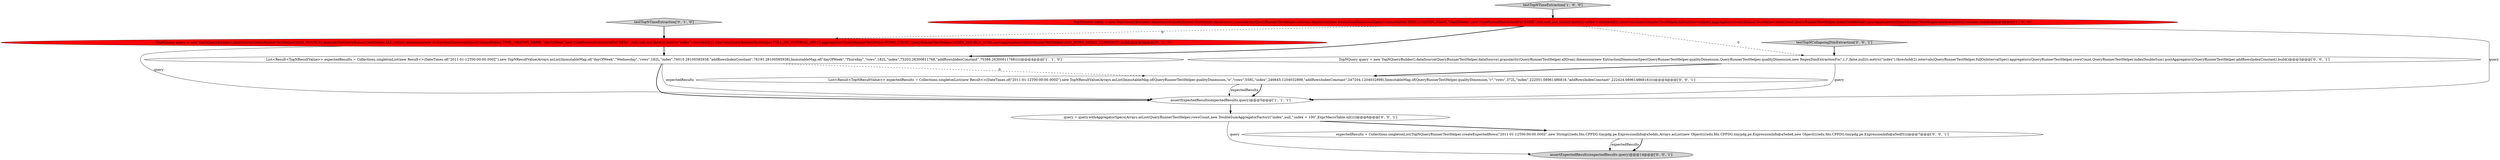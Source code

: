 digraph {
5 [style = filled, label = "TopNQuery query = new TopNQueryBuilder().dataSource(QueryRunnerTestHelper.DATA_SOURCE).granularity(QueryRunnerTestHelper.ALL_GRAN).dimension(new ExtractionDimensionSpec(ColumnHolder.TIME_COLUMN_NAME,\"dayOfWeek\",new TimeFormatExtractionFn(\"EEEE\",null,null,null,false))).metric(\"index\").threshold(2).intervals(QueryRunnerTestHelper.FULL_ON_INTERVAL_SPEC).aggregators(QueryRunnerTestHelper.ROWS_COUNT,QueryRunnerTestHelper.INDEX_DOUBLE_SUM).postAggregators(QueryRunnerTestHelper.ADD_ROWS_INDEX_CONSTANT).build()@@@3@@@['0', '1', '0']", fillcolor = red, shape = ellipse image = "AAA1AAABBB2BBB"];
7 [style = filled, label = "query = query.withAggregatorSpecs(Arrays.asList(QueryRunnerTestHelper.rowsCount,new DoubleSumAggregatorFactory(\"index\",null,\"-index + 100\",ExprMacroTable.nil())))@@@6@@@['0', '0', '1']", fillcolor = white, shape = ellipse image = "AAA0AAABBB3BBB"];
3 [style = filled, label = "List<Result<TopNResultValue>> expectedResults = Collections.singletonList(new Result<>(DateTimes.of(\"2011-01-12T00:00:00.000Z\"),new TopNResultValue(Arrays.asList(ImmutableMap.of(\"dayOfWeek\",\"Wednesday\",\"rows\",182L,\"index\",76010.28100585938,\"addRowsIndexConstant\",76193.28100585938),ImmutableMap.of(\"dayOfWeek\",\"Thursday\",\"rows\",182L,\"index\",75203.26300811768,\"addRowsIndexConstant\",75386.26300811768)))))@@@4@@@['1', '1', '0']", fillcolor = white, shape = ellipse image = "AAA0AAABBB1BBB"];
9 [style = filled, label = "expectedResults = Collections.singletonList(TopNQueryRunnerTestHelper.createExpectedRows(\"2011-01-12T00:00:00.000Z\",new String((((edu.fdu.CPPDG.tinypdg.pe.ExpressionInfo@a5eddc,Arrays.asList(new Object((((edu.fdu.CPPDG.tinypdg.pe.ExpressionInfo@a5ede8,new Object((((edu.fdu.CPPDG.tinypdg.pe.ExpressionInfo@a5edf3)))@@@7@@@['0', '0', '1']", fillcolor = white, shape = ellipse image = "AAA0AAABBB3BBB"];
11 [style = filled, label = "List<Result<TopNResultValue>> expectedResults = Collections.singletonList(new Result<>(DateTimes.of(\"2011-01-12T00:00:00.000Z\"),new TopNResultValue(Arrays.asList(ImmutableMap.of(QueryRunnerTestHelper.qualityDimension,\"e\",\"rows\",558L,\"index\",246645.1204032898,\"addRowsIndexConstant\",247204.1204032898),ImmutableMap.of(QueryRunnerTestHelper.qualityDimension,\"r\",\"rows\",372L,\"index\",222051.08961486816,\"addRowsIndexConstant\",222424.08961486816)))))@@@4@@@['0', '0', '1']", fillcolor = white, shape = ellipse image = "AAA0AAABBB3BBB"];
2 [style = filled, label = "testTopNTimeExtraction['1', '0', '0']", fillcolor = lightgray, shape = diamond image = "AAA0AAABBB1BBB"];
8 [style = filled, label = "TopNQuery query = new TopNQueryBuilder().dataSource(QueryRunnerTestHelper.dataSource).granularity(QueryRunnerTestHelper.allGran).dimension(new ExtractionDimensionSpec(QueryRunnerTestHelper.qualityDimension,QueryRunnerTestHelper.qualityDimension,new RegexDimExtractionFn(\".(.)\",false,null))).metric(\"index\").threshold(2).intervals(QueryRunnerTestHelper.fullOnIntervalSpec).aggregators(QueryRunnerTestHelper.rowsCount,QueryRunnerTestHelper.indexDoubleSum).postAggregators(QueryRunnerTestHelper.addRowsIndexConstant).build()@@@3@@@['0', '0', '1']", fillcolor = white, shape = ellipse image = "AAA0AAABBB3BBB"];
0 [style = filled, label = "assertExpectedResults(expectedResults,query)@@@5@@@['1', '1', '1']", fillcolor = white, shape = ellipse image = "AAA0AAABBB1BBB"];
1 [style = filled, label = "TopNQuery query = new TopNQueryBuilder().dataSource(QueryRunnerTestHelper.dataSource).granularity(QueryRunnerTestHelper.allGran).dimension(new ExtractionDimensionSpec(ColumnHolder.TIME_COLUMN_NAME,\"dayOfWeek\",new TimeFormatExtractionFn(\"EEEE\",null,null,null,false))).metric(\"index\").threshold(2).intervals(QueryRunnerTestHelper.fullOnIntervalSpec).aggregators(QueryRunnerTestHelper.rowsCount,QueryRunnerTestHelper.indexDoubleSum).postAggregators(QueryRunnerTestHelper.addRowsIndexConstant).build()@@@3@@@['1', '0', '0']", fillcolor = red, shape = ellipse image = "AAA1AAABBB1BBB"];
4 [style = filled, label = "testTopNTimeExtraction['0', '1', '0']", fillcolor = lightgray, shape = diamond image = "AAA0AAABBB2BBB"];
10 [style = filled, label = "testTopNCollapsingDimExtraction['0', '0', '1']", fillcolor = lightgray, shape = diamond image = "AAA0AAABBB3BBB"];
6 [style = filled, label = "assertExpectedResults(expectedResults,query)@@@14@@@['0', '0', '1']", fillcolor = lightgray, shape = ellipse image = "AAA0AAABBB3BBB"];
5->3 [style = bold, label=""];
1->5 [style = dashed, label="0"];
2->1 [style = bold, label=""];
8->0 [style = solid, label="query"];
1->3 [style = bold, label=""];
5->0 [style = solid, label="query"];
9->6 [style = solid, label="expectedResults"];
3->0 [style = bold, label=""];
11->0 [style = solid, label="expectedResults"];
9->6 [style = bold, label=""];
0->7 [style = bold, label=""];
3->0 [style = solid, label="expectedResults"];
7->9 [style = bold, label=""];
11->0 [style = bold, label=""];
10->8 [style = bold, label=""];
1->8 [style = dashed, label="0"];
8->11 [style = bold, label=""];
4->5 [style = bold, label=""];
1->0 [style = solid, label="query"];
3->11 [style = dashed, label="0"];
7->6 [style = solid, label="query"];
}
